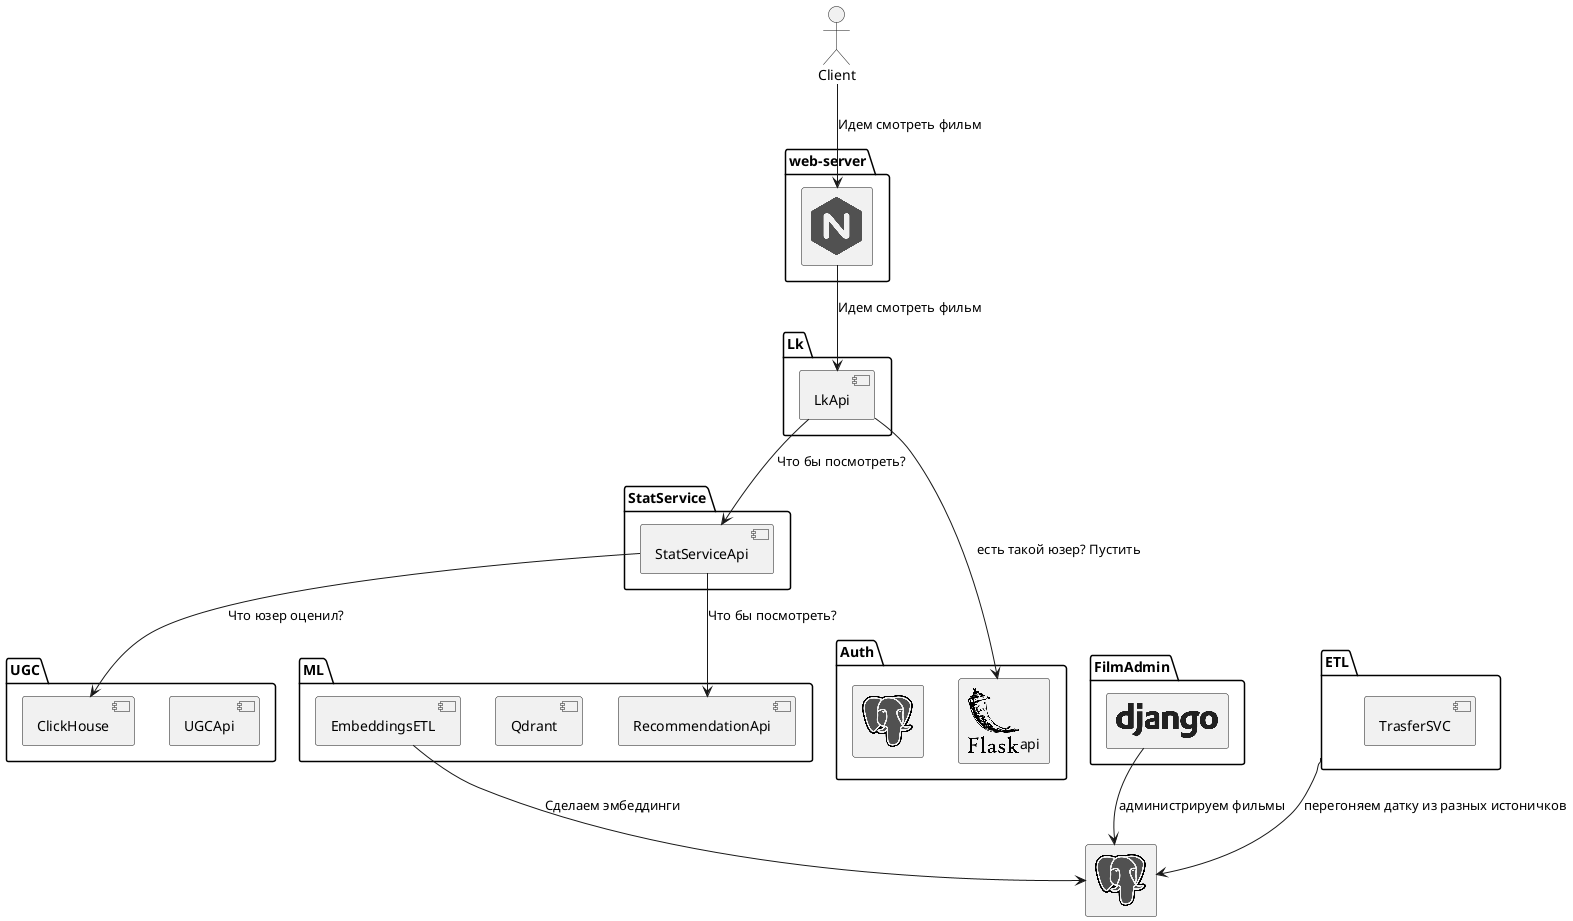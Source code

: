 @startuml
!include <logos/flask>
!include <logos/django>
!include <logos/nginx>
!include <logos/postgresql>



"Client"
rectangle "<$postgresql>" as  FilmDB
package web-server {
    rectangle "<$nginx>" as NGINX
}

package FilmAdmin {
    rectangle "<$django>" as DjangoAdmin
}

package StatService {
    [StatServiceApi]
}

package  Auth {
     rectangle "<$flask>api" as AuthApi
     rectangle "<$postgresql>" as  PgUserDB
}
package ETL {
    [TrasferSVC]
}
package UGC {
    [UGCApi]
    [ClickHouse]
}

package Lk {
    [LkApi]
    }

package ML {
    [RecommendationApi]
    [Qdrant]
    [EmbeddingsETL]
    }


'------------Связи ---------------
[Client] --> [NGINX]: Идем смотреть фильм
[NGINX] --> [LkApi]:Идем смотреть фильм
[LkApi] ---> [AuthApi]: есть такой юзер? Пустить
[LkApi] -->[StatServiceApi]: Что бы посмотреть?
[StatServiceApi]--> [ClickHouse]: Что юзер оценил?
[StatServiceApi] -->[RecommendationApi]: Что бы посмотреть?
[DjangoAdmin]-->[FilmDB]: администрируем фильмы
ETL -->[FilmDB]: перегоняем датку из разных истоничков
[EmbeddingsETL] --> [FilmDB]: Сделаем эмбеддинги
'--------- Раскраска ------------
@enduml